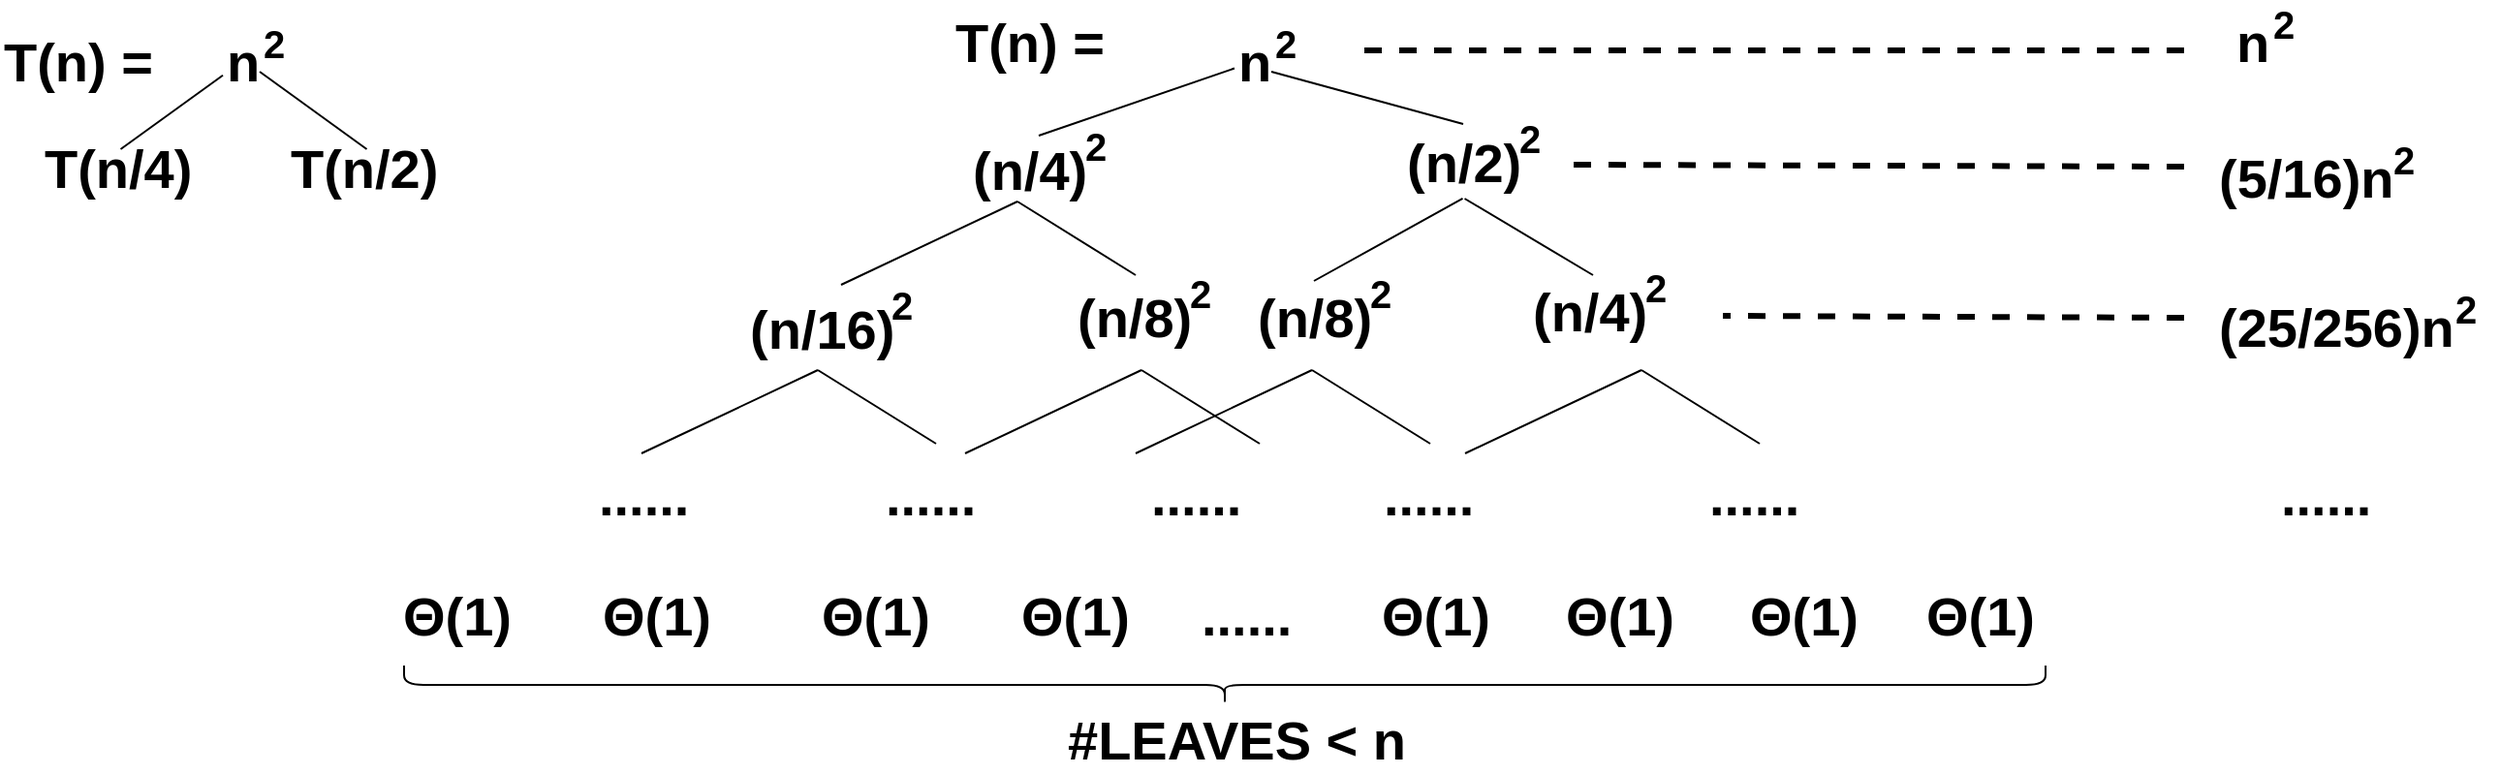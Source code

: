 <mxfile version="13.7.9" type="device"><diagram id="VLaGchyM0c6_k-2FdbNu" name="第 1 页"><mxGraphModel dx="1221" dy="714" grid="0" gridSize="10" guides="1" tooltips="1" connect="1" arrows="1" fold="1" page="0" pageScale="1" pageWidth="827" pageHeight="1169" math="0" shadow="0"><root><mxCell id="0"/><mxCell id="1" parent="0"/><mxCell id="mCmrFKMcQrEqgANT8I_o-1" value="&lt;font size=&quot;1&quot;&gt;&lt;b style=&quot;font-size: 28px&quot;&gt;T(n) =&amp;nbsp;&amp;nbsp;&lt;/b&gt;&lt;/font&gt;" style="text;html=1;strokeColor=none;fillColor=none;align=left;verticalAlign=middle;whiteSpace=wrap;rounded=0;" vertex="1" parent="1"><mxGeometry x="181" y="270" width="115" height="20" as="geometry"/></mxCell><mxCell id="mCmrFKMcQrEqgANT8I_o-4" value="" style="group" vertex="1" connectable="0" parent="1"><mxGeometry x="296" y="260" width="43" height="30" as="geometry"/></mxCell><mxCell id="mCmrFKMcQrEqgANT8I_o-2" value="&lt;font size=&quot;1&quot;&gt;&lt;b style=&quot;font-size: 28px&quot;&gt;n&lt;/b&gt;&lt;/font&gt;" style="text;html=1;strokeColor=none;fillColor=none;align=left;verticalAlign=middle;whiteSpace=wrap;rounded=0;" vertex="1" parent="mCmrFKMcQrEqgANT8I_o-4"><mxGeometry y="10" width="19" height="20" as="geometry"/></mxCell><mxCell id="mCmrFKMcQrEqgANT8I_o-3" value="&lt;font size=&quot;1&quot;&gt;&lt;b style=&quot;font-size: 20px&quot;&gt;2&lt;/b&gt;&lt;/font&gt;" style="text;html=1;strokeColor=none;fillColor=none;align=left;verticalAlign=middle;whiteSpace=wrap;rounded=0;" vertex="1" parent="mCmrFKMcQrEqgANT8I_o-4"><mxGeometry x="19" width="24" height="20" as="geometry"/></mxCell><mxCell id="mCmrFKMcQrEqgANT8I_o-5" value="&lt;font size=&quot;1&quot;&gt;&lt;b style=&quot;font-size: 28px&quot;&gt;T(n/4)&amp;nbsp;&lt;/b&gt;&lt;/font&gt;" style="text;html=1;strokeColor=none;fillColor=none;align=left;verticalAlign=middle;whiteSpace=wrap;rounded=0;" vertex="1" parent="1"><mxGeometry x="202" y="325" width="55" height="20" as="geometry"/></mxCell><mxCell id="mCmrFKMcQrEqgANT8I_o-6" value="&lt;font size=&quot;1&quot;&gt;&lt;b style=&quot;font-size: 28px&quot;&gt;T(n/2)&amp;nbsp;&lt;/b&gt;&lt;/font&gt;" style="text;html=1;strokeColor=none;fillColor=none;align=left;verticalAlign=middle;whiteSpace=wrap;rounded=0;" vertex="1" parent="1"><mxGeometry x="329" y="325" width="55" height="20" as="geometry"/></mxCell><mxCell id="mCmrFKMcQrEqgANT8I_o-8" style="rounded=0;orthogonalLoop=1;jettySize=auto;html=1;entryX=0.75;entryY=0;entryDx=0;entryDy=0;endArrow=none;endFill=0;" edge="1" parent="1" source="mCmrFKMcQrEqgANT8I_o-2" target="mCmrFKMcQrEqgANT8I_o-5"><mxGeometry relative="1" as="geometry"/></mxCell><mxCell id="mCmrFKMcQrEqgANT8I_o-9" style="edgeStyle=none;rounded=0;orthogonalLoop=1;jettySize=auto;html=1;exitX=1;exitY=0.75;exitDx=0;exitDy=0;entryX=0.75;entryY=0;entryDx=0;entryDy=0;endArrow=none;endFill=0;" edge="1" parent="1" source="mCmrFKMcQrEqgANT8I_o-2" target="mCmrFKMcQrEqgANT8I_o-6"><mxGeometry relative="1" as="geometry"/></mxCell><mxCell id="mCmrFKMcQrEqgANT8I_o-10" value="&lt;font size=&quot;1&quot;&gt;&lt;b style=&quot;font-size: 28px&quot;&gt;T(n) =&amp;nbsp;&amp;nbsp;&lt;/b&gt;&lt;/font&gt;" style="text;html=1;strokeColor=none;fillColor=none;align=left;verticalAlign=middle;whiteSpace=wrap;rounded=0;" vertex="1" parent="1"><mxGeometry x="672" y="260" width="115" height="20" as="geometry"/></mxCell><mxCell id="mCmrFKMcQrEqgANT8I_o-11" value="" style="group" vertex="1" connectable="0" parent="1"><mxGeometry x="818" y="260" width="43" height="30" as="geometry"/></mxCell><mxCell id="mCmrFKMcQrEqgANT8I_o-81" value="" style="group" vertex="1" connectable="0" parent="mCmrFKMcQrEqgANT8I_o-11"><mxGeometry width="43" height="30" as="geometry"/></mxCell><mxCell id="mCmrFKMcQrEqgANT8I_o-12" value="&lt;font size=&quot;1&quot;&gt;&lt;b style=&quot;font-size: 28px&quot;&gt;n&lt;/b&gt;&lt;/font&gt;" style="text;html=1;strokeColor=none;fillColor=none;align=left;verticalAlign=middle;whiteSpace=wrap;rounded=0;" vertex="1" parent="mCmrFKMcQrEqgANT8I_o-81"><mxGeometry y="10" width="19" height="20" as="geometry"/></mxCell><mxCell id="mCmrFKMcQrEqgANT8I_o-13" value="&lt;font size=&quot;1&quot;&gt;&lt;b style=&quot;font-size: 20px&quot;&gt;2&lt;/b&gt;&lt;/font&gt;" style="text;html=1;strokeColor=none;fillColor=none;align=left;verticalAlign=middle;whiteSpace=wrap;rounded=0;" vertex="1" parent="mCmrFKMcQrEqgANT8I_o-81"><mxGeometry x="19" width="24" height="20" as="geometry"/></mxCell><mxCell id="mCmrFKMcQrEqgANT8I_o-16" style="rounded=0;orthogonalLoop=1;jettySize=auto;html=1;endArrow=none;endFill=0;" edge="1" source="mCmrFKMcQrEqgANT8I_o-12" parent="1"><mxGeometry relative="1" as="geometry"><mxPoint x="717" y="318" as="targetPoint"/></mxGeometry></mxCell><mxCell id="mCmrFKMcQrEqgANT8I_o-17" style="edgeStyle=none;rounded=0;orthogonalLoop=1;jettySize=auto;html=1;exitX=1;exitY=0.75;exitDx=0;exitDy=0;endArrow=none;endFill=0;" edge="1" source="mCmrFKMcQrEqgANT8I_o-12" parent="1"><mxGeometry relative="1" as="geometry"><mxPoint x="936" y="312" as="targetPoint"/></mxGeometry></mxCell><mxCell id="mCmrFKMcQrEqgANT8I_o-22" value="" style="group" vertex="1" connectable="0" parent="1"><mxGeometry x="681" y="313" width="82" height="33" as="geometry"/></mxCell><mxCell id="mCmrFKMcQrEqgANT8I_o-19" value="" style="group" vertex="1" connectable="0" parent="mCmrFKMcQrEqgANT8I_o-22"><mxGeometry x="39" width="43" height="30" as="geometry"/></mxCell><mxCell id="mCmrFKMcQrEqgANT8I_o-21" value="&lt;font size=&quot;1&quot;&gt;&lt;b style=&quot;font-size: 20px&quot;&gt;2&lt;/b&gt;&lt;/font&gt;" style="text;html=1;strokeColor=none;fillColor=none;align=left;verticalAlign=middle;whiteSpace=wrap;rounded=0;" vertex="1" parent="mCmrFKMcQrEqgANT8I_o-19"><mxGeometry x="19" width="24" height="20" as="geometry"/></mxCell><mxCell id="mCmrFKMcQrEqgANT8I_o-20" value="&lt;font size=&quot;1&quot;&gt;&lt;b style=&quot;font-size: 28px&quot;&gt;(n/4)&lt;/b&gt;&lt;/font&gt;" style="text;html=1;strokeColor=none;fillColor=none;align=left;verticalAlign=middle;whiteSpace=wrap;rounded=0;" vertex="1" parent="mCmrFKMcQrEqgANT8I_o-22"><mxGeometry y="13" width="19" height="20" as="geometry"/></mxCell><mxCell id="mCmrFKMcQrEqgANT8I_o-23" value="" style="group" vertex="1" connectable="0" parent="1"><mxGeometry x="905" y="309" width="82" height="33" as="geometry"/></mxCell><mxCell id="mCmrFKMcQrEqgANT8I_o-24" value="" style="group" vertex="1" connectable="0" parent="mCmrFKMcQrEqgANT8I_o-23"><mxGeometry x="39" width="43" height="30" as="geometry"/></mxCell><mxCell id="mCmrFKMcQrEqgANT8I_o-25" value="&lt;font size=&quot;1&quot;&gt;&lt;b style=&quot;font-size: 20px&quot;&gt;2&lt;/b&gt;&lt;/font&gt;" style="text;html=1;strokeColor=none;fillColor=none;align=left;verticalAlign=middle;whiteSpace=wrap;rounded=0;" vertex="1" parent="mCmrFKMcQrEqgANT8I_o-24"><mxGeometry x="19" width="24" height="20" as="geometry"/></mxCell><mxCell id="mCmrFKMcQrEqgANT8I_o-26" value="&lt;font size=&quot;1&quot;&gt;&lt;b style=&quot;font-size: 28px&quot;&gt;(n/2)&lt;/b&gt;&lt;/font&gt;" style="text;html=1;strokeColor=none;fillColor=none;align=left;verticalAlign=middle;whiteSpace=wrap;rounded=0;" vertex="1" parent="mCmrFKMcQrEqgANT8I_o-23"><mxGeometry y="13" width="19" height="20" as="geometry"/></mxCell><mxCell id="mCmrFKMcQrEqgANT8I_o-27" style="rounded=0;orthogonalLoop=1;jettySize=auto;html=1;endArrow=none;endFill=0;" edge="1" parent="1"><mxGeometry relative="1" as="geometry"><mxPoint x="706" y="352" as="sourcePoint"/><mxPoint x="615" y="395" as="targetPoint"/></mxGeometry></mxCell><mxCell id="mCmrFKMcQrEqgANT8I_o-28" style="rounded=0;orthogonalLoop=1;jettySize=auto;html=1;endArrow=none;endFill=0;" edge="1" parent="1"><mxGeometry relative="1" as="geometry"><mxPoint x="706" y="352" as="sourcePoint"/><mxPoint x="767" y="390" as="targetPoint"/></mxGeometry></mxCell><mxCell id="mCmrFKMcQrEqgANT8I_o-29" style="rounded=0;orthogonalLoop=1;jettySize=auto;html=1;endArrow=none;endFill=0;" edge="1" parent="1"><mxGeometry relative="1" as="geometry"><mxPoint x="936.75" y="350.497" as="sourcePoint"/><mxPoint x="1003" y="390" as="targetPoint"/></mxGeometry></mxCell><mxCell id="mCmrFKMcQrEqgANT8I_o-30" style="rounded=0;orthogonalLoop=1;jettySize=auto;html=1;endArrow=none;endFill=0;" edge="1" parent="1"><mxGeometry relative="1" as="geometry"><mxPoint x="935.75" y="350.497" as="sourcePoint"/><mxPoint x="859" y="393" as="targetPoint"/></mxGeometry></mxCell><mxCell id="mCmrFKMcQrEqgANT8I_o-35" value="" style="group" vertex="1" connectable="0" parent="1"><mxGeometry x="566" y="395" width="97" height="33" as="geometry"/></mxCell><mxCell id="mCmrFKMcQrEqgANT8I_o-31" value="" style="group" vertex="1" connectable="0" parent="mCmrFKMcQrEqgANT8I_o-35"><mxGeometry x="15" width="82" height="33" as="geometry"/></mxCell><mxCell id="mCmrFKMcQrEqgANT8I_o-32" value="" style="group" vertex="1" connectable="0" parent="mCmrFKMcQrEqgANT8I_o-31"><mxGeometry x="39" width="43" height="30" as="geometry"/></mxCell><mxCell id="mCmrFKMcQrEqgANT8I_o-33" value="&lt;font size=&quot;1&quot;&gt;&lt;b style=&quot;font-size: 20px&quot;&gt;2&lt;/b&gt;&lt;/font&gt;" style="text;html=1;strokeColor=none;fillColor=none;align=left;verticalAlign=middle;whiteSpace=wrap;rounded=0;" vertex="1" parent="mCmrFKMcQrEqgANT8I_o-32"><mxGeometry x="19" width="24" height="20" as="geometry"/></mxCell><mxCell id="mCmrFKMcQrEqgANT8I_o-34" value="&lt;font size=&quot;1&quot;&gt;&lt;b style=&quot;font-size: 28px&quot;&gt;(n/16)&lt;/b&gt;&lt;/font&gt;" style="text;html=1;strokeColor=none;fillColor=none;align=left;verticalAlign=middle;whiteSpace=wrap;rounded=0;" vertex="1" parent="mCmrFKMcQrEqgANT8I_o-35"><mxGeometry y="13" width="19" height="20" as="geometry"/></mxCell><mxCell id="mCmrFKMcQrEqgANT8I_o-36" value="" style="group" vertex="1" connectable="0" parent="1"><mxGeometry x="720" y="388.5" width="97" height="33" as="geometry"/></mxCell><mxCell id="mCmrFKMcQrEqgANT8I_o-37" value="" style="group" vertex="1" connectable="0" parent="mCmrFKMcQrEqgANT8I_o-36"><mxGeometry x="15" width="82" height="33" as="geometry"/></mxCell><mxCell id="mCmrFKMcQrEqgANT8I_o-38" value="" style="group" vertex="1" connectable="0" parent="mCmrFKMcQrEqgANT8I_o-37"><mxGeometry x="39" width="43" height="30" as="geometry"/></mxCell><mxCell id="mCmrFKMcQrEqgANT8I_o-39" value="&lt;font size=&quot;1&quot;&gt;&lt;b style=&quot;font-size: 20px&quot;&gt;2&lt;/b&gt;&lt;/font&gt;" style="text;html=1;strokeColor=none;fillColor=none;align=left;verticalAlign=middle;whiteSpace=wrap;rounded=0;" vertex="1" parent="mCmrFKMcQrEqgANT8I_o-38"><mxGeometry x="19" width="24" height="20" as="geometry"/></mxCell><mxCell id="mCmrFKMcQrEqgANT8I_o-40" value="&lt;font size=&quot;1&quot;&gt;&lt;b style=&quot;font-size: 28px&quot;&gt;(n/8)&lt;/b&gt;&lt;/font&gt;" style="text;html=1;strokeColor=none;fillColor=none;align=left;verticalAlign=middle;whiteSpace=wrap;rounded=0;" vertex="1" parent="mCmrFKMcQrEqgANT8I_o-37"><mxGeometry y="13" width="19" height="20" as="geometry"/></mxCell><mxCell id="mCmrFKMcQrEqgANT8I_o-41" value="" style="group" vertex="1" connectable="0" parent="1"><mxGeometry x="813" y="388.5" width="97" height="33" as="geometry"/></mxCell><mxCell id="mCmrFKMcQrEqgANT8I_o-42" value="" style="group" vertex="1" connectable="0" parent="mCmrFKMcQrEqgANT8I_o-41"><mxGeometry x="15" width="82" height="33" as="geometry"/></mxCell><mxCell id="mCmrFKMcQrEqgANT8I_o-47" value="" style="group" vertex="1" connectable="0" parent="mCmrFKMcQrEqgANT8I_o-42"><mxGeometry width="82" height="33" as="geometry"/></mxCell><mxCell id="mCmrFKMcQrEqgANT8I_o-43" value="" style="group" vertex="1" connectable="0" parent="mCmrFKMcQrEqgANT8I_o-47"><mxGeometry x="39" width="43" height="30" as="geometry"/></mxCell><mxCell id="mCmrFKMcQrEqgANT8I_o-44" value="&lt;font size=&quot;1&quot;&gt;&lt;b style=&quot;font-size: 20px&quot;&gt;2&lt;/b&gt;&lt;/font&gt;" style="text;html=1;strokeColor=none;fillColor=none;align=left;verticalAlign=middle;whiteSpace=wrap;rounded=0;" vertex="1" parent="mCmrFKMcQrEqgANT8I_o-43"><mxGeometry x="19" width="24" height="20" as="geometry"/></mxCell><mxCell id="mCmrFKMcQrEqgANT8I_o-45" value="&lt;font size=&quot;1&quot;&gt;&lt;b style=&quot;font-size: 28px&quot;&gt;(n/8)&lt;/b&gt;&lt;/font&gt;" style="text;html=1;strokeColor=none;fillColor=none;align=left;verticalAlign=middle;whiteSpace=wrap;rounded=0;" vertex="1" parent="mCmrFKMcQrEqgANT8I_o-47"><mxGeometry y="13" width="19" height="20" as="geometry"/></mxCell><mxCell id="mCmrFKMcQrEqgANT8I_o-48" value="" style="group" vertex="1" connectable="0" parent="1"><mxGeometry x="970" y="386" width="82" height="33" as="geometry"/></mxCell><mxCell id="mCmrFKMcQrEqgANT8I_o-49" value="" style="group" vertex="1" connectable="0" parent="mCmrFKMcQrEqgANT8I_o-48"><mxGeometry x="39" width="43" height="30" as="geometry"/></mxCell><mxCell id="mCmrFKMcQrEqgANT8I_o-50" value="&lt;font size=&quot;1&quot;&gt;&lt;b style=&quot;font-size: 20px&quot;&gt;2&lt;/b&gt;&lt;/font&gt;" style="text;html=1;strokeColor=none;fillColor=none;align=left;verticalAlign=middle;whiteSpace=wrap;rounded=0;" vertex="1" parent="mCmrFKMcQrEqgANT8I_o-49"><mxGeometry x="19" width="24" height="20" as="geometry"/></mxCell><mxCell id="mCmrFKMcQrEqgANT8I_o-79" value="" style="endArrow=none;html=1;dashed=1;strokeWidth=3;" edge="1" parent="mCmrFKMcQrEqgANT8I_o-49"><mxGeometry width="50" height="50" relative="1" as="geometry"><mxPoint x="299" y="26" as="sourcePoint"/><mxPoint x="61" y="25" as="targetPoint"/></mxGeometry></mxCell><mxCell id="mCmrFKMcQrEqgANT8I_o-51" value="&lt;font size=&quot;1&quot;&gt;&lt;b style=&quot;font-size: 28px&quot;&gt;(n/4)&lt;/b&gt;&lt;/font&gt;" style="text;html=1;strokeColor=none;fillColor=none;align=left;verticalAlign=middle;whiteSpace=wrap;rounded=0;" vertex="1" parent="mCmrFKMcQrEqgANT8I_o-48"><mxGeometry y="13" width="19" height="20" as="geometry"/></mxCell><mxCell id="mCmrFKMcQrEqgANT8I_o-52" value="&lt;span style=&quot;font-size: 28px&quot;&gt;&lt;b&gt;Θ(1)&lt;/b&gt;&lt;/span&gt;" style="text;html=1;strokeColor=none;fillColor=none;align=left;verticalAlign=middle;whiteSpace=wrap;rounded=0;" vertex="1" parent="1"><mxGeometry x="387" y="556" width="61" height="20" as="geometry"/></mxCell><mxCell id="mCmrFKMcQrEqgANT8I_o-53" value="&lt;span style=&quot;font-size: 28px&quot;&gt;&lt;b&gt;Θ(1)&lt;/b&gt;&lt;/span&gt;" style="text;html=1;strokeColor=none;fillColor=none;align=left;verticalAlign=middle;whiteSpace=wrap;rounded=0;" vertex="1" parent="1"><mxGeometry x="603" y="556" width="61" height="20" as="geometry"/></mxCell><mxCell id="mCmrFKMcQrEqgANT8I_o-54" value="&lt;span style=&quot;font-size: 28px&quot;&gt;&lt;b&gt;Θ(1)&lt;/b&gt;&lt;/span&gt;" style="text;html=1;strokeColor=none;fillColor=none;align=left;verticalAlign=middle;whiteSpace=wrap;rounded=0;" vertex="1" parent="1"><mxGeometry x="706" y="556" width="61" height="20" as="geometry"/></mxCell><mxCell id="mCmrFKMcQrEqgANT8I_o-55" value="&lt;span style=&quot;font-size: 28px&quot;&gt;&lt;b&gt;Θ(1)&lt;/b&gt;&lt;/span&gt;" style="text;html=1;strokeColor=none;fillColor=none;align=left;verticalAlign=middle;whiteSpace=wrap;rounded=0;" vertex="1" parent="1"><mxGeometry x="987" y="556" width="61" height="20" as="geometry"/></mxCell><mxCell id="mCmrFKMcQrEqgANT8I_o-56" value="&lt;span style=&quot;font-size: 28px&quot;&gt;&lt;b&gt;Θ(1)&lt;/b&gt;&lt;/span&gt;" style="text;html=1;strokeColor=none;fillColor=none;align=left;verticalAlign=middle;whiteSpace=wrap;rounded=0;" vertex="1" parent="1"><mxGeometry x="1082" y="556" width="61" height="20" as="geometry"/></mxCell><mxCell id="mCmrFKMcQrEqgANT8I_o-57" value="&lt;span style=&quot;font-size: 28px&quot;&gt;&lt;b&gt;Θ(1)&lt;/b&gt;&lt;/span&gt;" style="text;html=1;strokeColor=none;fillColor=none;align=left;verticalAlign=middle;whiteSpace=wrap;rounded=0;" vertex="1" parent="1"><mxGeometry x="892" y="556" width="61" height="20" as="geometry"/></mxCell><mxCell id="mCmrFKMcQrEqgANT8I_o-58" value="&lt;span style=&quot;font-size: 28px&quot;&gt;&lt;b&gt;......&lt;/b&gt;&lt;/span&gt;" style="text;html=1;strokeColor=none;fillColor=none;align=left;verticalAlign=middle;whiteSpace=wrap;rounded=0;" vertex="1" parent="1"><mxGeometry x="799" y="556" width="61" height="20" as="geometry"/></mxCell><mxCell id="mCmrFKMcQrEqgANT8I_o-59" style="rounded=0;orthogonalLoop=1;jettySize=auto;html=1;endArrow=none;endFill=0;" edge="1" parent="1"><mxGeometry relative="1" as="geometry"><mxPoint x="603" y="439" as="sourcePoint"/><mxPoint x="512" y="482" as="targetPoint"/></mxGeometry></mxCell><mxCell id="mCmrFKMcQrEqgANT8I_o-60" style="rounded=0;orthogonalLoop=1;jettySize=auto;html=1;endArrow=none;endFill=0;" edge="1" parent="1"><mxGeometry relative="1" as="geometry"><mxPoint x="603" y="439" as="sourcePoint"/><mxPoint x="664" y="477" as="targetPoint"/></mxGeometry></mxCell><mxCell id="mCmrFKMcQrEqgANT8I_o-61" style="rounded=0;orthogonalLoop=1;jettySize=auto;html=1;endArrow=none;endFill=0;" edge="1" parent="1"><mxGeometry relative="1" as="geometry"><mxPoint x="770" y="439" as="sourcePoint"/><mxPoint x="679" y="482" as="targetPoint"/></mxGeometry></mxCell><mxCell id="mCmrFKMcQrEqgANT8I_o-62" style="rounded=0;orthogonalLoop=1;jettySize=auto;html=1;endArrow=none;endFill=0;" edge="1" parent="1"><mxGeometry relative="1" as="geometry"><mxPoint x="770" y="439" as="sourcePoint"/><mxPoint x="831" y="477" as="targetPoint"/></mxGeometry></mxCell><mxCell id="mCmrFKMcQrEqgANT8I_o-63" style="rounded=0;orthogonalLoop=1;jettySize=auto;html=1;endArrow=none;endFill=0;" edge="1" parent="1"><mxGeometry relative="1" as="geometry"><mxPoint x="858" y="439" as="sourcePoint"/><mxPoint x="767" y="482" as="targetPoint"/></mxGeometry></mxCell><mxCell id="mCmrFKMcQrEqgANT8I_o-64" style="rounded=0;orthogonalLoop=1;jettySize=auto;html=1;endArrow=none;endFill=0;" edge="1" parent="1"><mxGeometry relative="1" as="geometry"><mxPoint x="858" y="439" as="sourcePoint"/><mxPoint x="919" y="477" as="targetPoint"/></mxGeometry></mxCell><mxCell id="mCmrFKMcQrEqgANT8I_o-65" style="rounded=0;orthogonalLoop=1;jettySize=auto;html=1;endArrow=none;endFill=0;" edge="1" parent="1"><mxGeometry relative="1" as="geometry"><mxPoint x="1028" y="439" as="sourcePoint"/><mxPoint x="937" y="482" as="targetPoint"/></mxGeometry></mxCell><mxCell id="mCmrFKMcQrEqgANT8I_o-66" style="rounded=0;orthogonalLoop=1;jettySize=auto;html=1;endArrow=none;endFill=0;" edge="1" parent="1"><mxGeometry relative="1" as="geometry"><mxPoint x="1028" y="439" as="sourcePoint"/><mxPoint x="1089" y="477" as="targetPoint"/></mxGeometry></mxCell><mxCell id="mCmrFKMcQrEqgANT8I_o-67" value="&lt;span style=&quot;font-size: 28px&quot;&gt;&lt;b&gt;......&lt;/b&gt;&lt;/span&gt;" style="text;html=1;strokeColor=none;fillColor=none;align=left;verticalAlign=middle;whiteSpace=wrap;rounded=0;" vertex="1" parent="1"><mxGeometry x="488" y="494" width="61" height="20" as="geometry"/></mxCell><mxCell id="mCmrFKMcQrEqgANT8I_o-68" value="&lt;span style=&quot;font-size: 28px&quot;&gt;&lt;b&gt;......&lt;/b&gt;&lt;/span&gt;" style="text;html=1;strokeColor=none;fillColor=none;align=left;verticalAlign=middle;whiteSpace=wrap;rounded=0;" vertex="1" parent="1"><mxGeometry x="636" y="494" width="61" height="20" as="geometry"/></mxCell><mxCell id="mCmrFKMcQrEqgANT8I_o-69" value="&lt;span style=&quot;font-size: 28px&quot;&gt;&lt;b&gt;......&lt;/b&gt;&lt;/span&gt;" style="text;html=1;strokeColor=none;fillColor=none;align=left;verticalAlign=middle;whiteSpace=wrap;rounded=0;" vertex="1" parent="1"><mxGeometry x="773" y="494" width="61" height="20" as="geometry"/></mxCell><mxCell id="mCmrFKMcQrEqgANT8I_o-70" value="&lt;span style=&quot;font-size: 28px&quot;&gt;&lt;b&gt;......&lt;/b&gt;&lt;/span&gt;" style="text;html=1;strokeColor=none;fillColor=none;align=left;verticalAlign=middle;whiteSpace=wrap;rounded=0;" vertex="1" parent="1"><mxGeometry x="893" y="494" width="61" height="20" as="geometry"/></mxCell><mxCell id="mCmrFKMcQrEqgANT8I_o-71" value="&lt;span style=&quot;font-size: 28px&quot;&gt;&lt;b&gt;......&lt;/b&gt;&lt;/span&gt;" style="text;html=1;strokeColor=none;fillColor=none;align=left;verticalAlign=middle;whiteSpace=wrap;rounded=0;" vertex="1" parent="1"><mxGeometry x="1061" y="494" width="61" height="20" as="geometry"/></mxCell><mxCell id="mCmrFKMcQrEqgANT8I_o-72" value="&lt;span style=&quot;font-size: 28px&quot;&gt;&lt;b&gt;Θ(1)&lt;/b&gt;&lt;/span&gt;" style="text;html=1;strokeColor=none;fillColor=none;align=left;verticalAlign=middle;whiteSpace=wrap;rounded=0;" vertex="1" parent="1"><mxGeometry x="490" y="556" width="61" height="20" as="geometry"/></mxCell><mxCell id="mCmrFKMcQrEqgANT8I_o-73" value="&lt;span style=&quot;font-size: 28px&quot;&gt;&lt;b&gt;Θ(1)&lt;/b&gt;&lt;/span&gt;" style="text;html=1;strokeColor=none;fillColor=none;align=left;verticalAlign=middle;whiteSpace=wrap;rounded=0;" vertex="1" parent="1"><mxGeometry x="1173" y="556" width="61" height="20" as="geometry"/></mxCell><mxCell id="mCmrFKMcQrEqgANT8I_o-74" value="" style="shape=curlyBracket;whiteSpace=wrap;html=1;rounded=1;rotation=-90;" vertex="1" parent="1"><mxGeometry x="803" y="178" width="20" height="847" as="geometry"/></mxCell><mxCell id="mCmrFKMcQrEqgANT8I_o-76" value="&lt;font size=&quot;1&quot;&gt;&lt;b style=&quot;font-size: 28px&quot;&gt;#LEAVES &amp;lt; n&lt;/b&gt;&lt;/font&gt;" style="text;html=1;strokeColor=none;fillColor=none;align=left;verticalAlign=middle;whiteSpace=wrap;rounded=0;" vertex="1" parent="1"><mxGeometry x="730" y="620" width="188" height="20" as="geometry"/></mxCell><mxCell id="mCmrFKMcQrEqgANT8I_o-77" value="" style="endArrow=none;html=1;dashed=1;strokeWidth=3;" edge="1" parent="1"><mxGeometry width="50" height="50" relative="1" as="geometry"><mxPoint x="1308" y="274" as="sourcePoint"/><mxPoint x="884" y="274" as="targetPoint"/></mxGeometry></mxCell><mxCell id="mCmrFKMcQrEqgANT8I_o-78" value="" style="endArrow=none;html=1;dashed=1;strokeWidth=3;" edge="1" parent="1"><mxGeometry width="50" height="50" relative="1" as="geometry"><mxPoint x="1308" y="334" as="sourcePoint"/><mxPoint x="993" y="333" as="targetPoint"/></mxGeometry></mxCell><mxCell id="mCmrFKMcQrEqgANT8I_o-82" value="" style="group" vertex="1" connectable="0" parent="1"><mxGeometry x="1333" y="250" width="43" height="30" as="geometry"/></mxCell><mxCell id="mCmrFKMcQrEqgANT8I_o-83" value="&lt;font size=&quot;1&quot;&gt;&lt;b style=&quot;font-size: 28px&quot;&gt;n&lt;/b&gt;&lt;/font&gt;" style="text;html=1;strokeColor=none;fillColor=none;align=left;verticalAlign=middle;whiteSpace=wrap;rounded=0;" vertex="1" parent="mCmrFKMcQrEqgANT8I_o-82"><mxGeometry y="10" width="19" height="20" as="geometry"/></mxCell><mxCell id="mCmrFKMcQrEqgANT8I_o-84" value="&lt;font size=&quot;1&quot;&gt;&lt;b style=&quot;font-size: 20px&quot;&gt;2&lt;/b&gt;&lt;/font&gt;" style="text;html=1;strokeColor=none;fillColor=none;align=left;verticalAlign=middle;whiteSpace=wrap;rounded=0;" vertex="1" parent="mCmrFKMcQrEqgANT8I_o-82"><mxGeometry x="19" width="24" height="20" as="geometry"/></mxCell><mxCell id="mCmrFKMcQrEqgANT8I_o-89" value="" style="group" vertex="1" connectable="0" parent="1"><mxGeometry x="1324" y="320" width="114" height="30" as="geometry"/></mxCell><mxCell id="mCmrFKMcQrEqgANT8I_o-85" value="" style="group" vertex="1" connectable="0" parent="mCmrFKMcQrEqgANT8I_o-89"><mxGeometry width="43" height="30" as="geometry"/></mxCell><mxCell id="mCmrFKMcQrEqgANT8I_o-86" value="&lt;font size=&quot;1&quot;&gt;&lt;b style=&quot;font-size: 28px&quot;&gt;(5/16)n&lt;/b&gt;&lt;/font&gt;" style="text;html=1;strokeColor=none;fillColor=none;align=left;verticalAlign=middle;whiteSpace=wrap;rounded=0;" vertex="1" parent="mCmrFKMcQrEqgANT8I_o-85"><mxGeometry y="10" width="19" height="20" as="geometry"/></mxCell><mxCell id="mCmrFKMcQrEqgANT8I_o-87" value="&lt;font size=&quot;1&quot;&gt;&lt;b style=&quot;font-size: 20px&quot;&gt;2&lt;/b&gt;&lt;/font&gt;" style="text;html=1;strokeColor=none;fillColor=none;align=left;verticalAlign=middle;whiteSpace=wrap;rounded=0;" vertex="1" parent="mCmrFKMcQrEqgANT8I_o-89"><mxGeometry x="90" width="24" height="20" as="geometry"/></mxCell><mxCell id="mCmrFKMcQrEqgANT8I_o-90" value="" style="group" vertex="1" connectable="0" parent="1"><mxGeometry x="1324" y="397" width="114" height="30" as="geometry"/></mxCell><mxCell id="mCmrFKMcQrEqgANT8I_o-91" value="" style="group" vertex="1" connectable="0" parent="mCmrFKMcQrEqgANT8I_o-90"><mxGeometry width="43" height="30" as="geometry"/></mxCell><mxCell id="mCmrFKMcQrEqgANT8I_o-92" value="&lt;font size=&quot;1&quot;&gt;&lt;b style=&quot;font-size: 28px&quot;&gt;(25/256)n&lt;/b&gt;&lt;/font&gt;" style="text;html=1;strokeColor=none;fillColor=none;align=left;verticalAlign=middle;whiteSpace=wrap;rounded=0;" vertex="1" parent="mCmrFKMcQrEqgANT8I_o-91"><mxGeometry y="10" width="19" height="20" as="geometry"/></mxCell><mxCell id="mCmrFKMcQrEqgANT8I_o-93" value="&lt;font size=&quot;1&quot;&gt;&lt;b style=&quot;font-size: 20px&quot;&gt;2&lt;/b&gt;&lt;/font&gt;" style="text;html=1;strokeColor=none;fillColor=none;align=left;verticalAlign=middle;whiteSpace=wrap;rounded=0;" vertex="1" parent="1"><mxGeometry x="1446" y="397" width="24" height="20" as="geometry"/></mxCell><mxCell id="mCmrFKMcQrEqgANT8I_o-94" value="&lt;span style=&quot;font-size: 28px&quot;&gt;&lt;b&gt;......&lt;/b&gt;&lt;/span&gt;" style="text;html=1;strokeColor=none;fillColor=none;align=left;verticalAlign=middle;whiteSpace=wrap;rounded=0;" vertex="1" parent="1"><mxGeometry x="1356" y="494" width="61" height="20" as="geometry"/></mxCell></root></mxGraphModel></diagram></mxfile>
